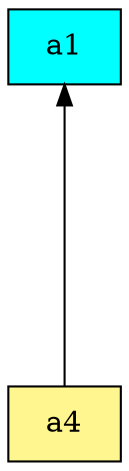 digraph G {
rankdir=BT;ranksep="2.0";
"a1" [shape=record,fillcolor=cyan,style=filled,label="{a1}"];
"a4" [shape=record,fillcolor=khaki1,style=filled,label="{a4}"];
"a4" -> "a1"
}
